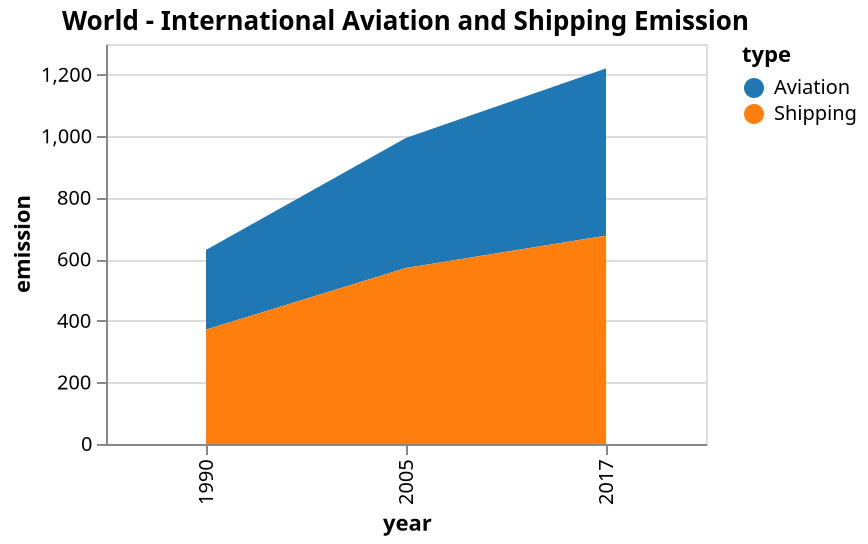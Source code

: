 {
  "$schema": "https://vega.github.io/schema/vega-lite/v4.json",
  "title": "World - International Aviation and Shipping Emission",
  "width": 300,
  "height": 200,
  "data": {
    "values": [
      {"year": 1990, "type": "Aviation", "emission": 258.941},
      {"year": 2005, "type": "Aviation", "emission": 422.777},
      {"year": 2017, "type": "Aviation", "emission": 543.381},
      {"year": 1990, "type": "Shipping", "emission": 371.804},
      {"year": 2005, "type": "Shipping", "emission": 572.169},
      {"year": 2017, "type": "Shipping", "emission": 677.248}
    ]
  },
  "mark": "area",
  "encoding": {
    "x": {"field": "year", "type": "nominal"},
    "y": {"field": "emission", "type": "quantitative"},
    "color": {"field": "type", "scale": {"scheme": "category10"}}
  },
  "config": {}
}